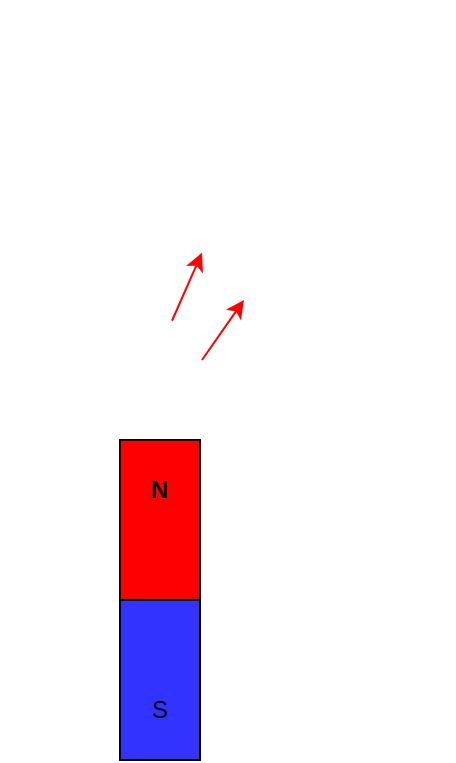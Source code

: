 <mxfile version="22.1.16" type="github">
  <diagram name="ページ1" id="8-KSTW8XwnM1iL-2TTt-">
    <mxGraphModel dx="1354" dy="607" grid="1" gridSize="10" guides="1" tooltips="1" connect="1" arrows="1" fold="1" page="1" pageScale="1" pageWidth="827" pageHeight="1169" math="0" shadow="0">
      <root>
        <mxCell id="0" />
        <mxCell id="1" parent="0" />
        <mxCell id="lap5nU4ZI23rlfs0sqlt-1" value="" style="rounded=0;whiteSpace=wrap;html=1;fillColor=#FF0000;" vertex="1" parent="1">
          <mxGeometry x="160" y="280" width="40" height="80" as="geometry" />
        </mxCell>
        <mxCell id="lap5nU4ZI23rlfs0sqlt-3" value="" style="rounded=0;whiteSpace=wrap;html=1;fillColor=#3333FF;" vertex="1" parent="1">
          <mxGeometry x="160" y="360" width="40" height="80" as="geometry" />
        </mxCell>
        <mxCell id="lap5nU4ZI23rlfs0sqlt-4" value="&lt;b&gt;N&lt;/b&gt;" style="text;html=1;strokeColor=none;fillColor=none;align=center;verticalAlign=middle;whiteSpace=wrap;rounded=0;" vertex="1" parent="1">
          <mxGeometry x="150" y="290" width="60" height="30" as="geometry" />
        </mxCell>
        <mxCell id="lap5nU4ZI23rlfs0sqlt-7" value="S" style="text;html=1;strokeColor=none;fillColor=none;align=center;verticalAlign=middle;whiteSpace=wrap;rounded=0;" vertex="1" parent="1">
          <mxGeometry x="150" y="400" width="60" height="30" as="geometry" />
        </mxCell>
        <mxCell id="lap5nU4ZI23rlfs0sqlt-15" value="" style="endArrow=classic;html=1;rounded=0;fillColor=#FF0000;strokeColor=#FF0000;" edge="1" parent="1">
          <mxGeometry width="50" height="50" relative="1" as="geometry">
            <mxPoint x="201" y="240" as="sourcePoint" />
            <mxPoint x="222" y="210" as="targetPoint" />
          </mxGeometry>
        </mxCell>
        <mxCell id="lap5nU4ZI23rlfs0sqlt-17" value="" style="endArrow=classic;html=1;rounded=0;fillColor=#FF0000;strokeColor=#FF0000;" edge="1" parent="1">
          <mxGeometry width="50" height="50" relative="1" as="geometry">
            <mxPoint x="186" y="220.38" as="sourcePoint" />
            <mxPoint x="201" y="186.38" as="targetPoint" />
          </mxGeometry>
        </mxCell>
        <mxCell id="lap5nU4ZI23rlfs0sqlt-18" value="" style="shape=image;verticalLabelPosition=bottom;labelBackgroundColor=default;verticalAlign=top;aspect=fixed;imageAspect=0;image=https://3.bp.blogspot.com/-8YetE9SnMGE/Wc8f4VngjUI/AAAAAAABHI0/UhnriN66HAgou3Y_MFCQVkIq-pUq8awAACLcBGAs/s450/royal_king_gyokuza.png;" vertex="1" parent="1">
          <mxGeometry x="100" y="60" width="91" height="127.57" as="geometry" />
        </mxCell>
        <mxCell id="lap5nU4ZI23rlfs0sqlt-19" value="" style="shape=image;verticalLabelPosition=bottom;labelBackgroundColor=default;verticalAlign=top;aspect=fixed;imageAspect=0;image=https://1.bp.blogspot.com/-usN-iZZsmqw/WaOeP1vtugI/AAAAAAABGLQ/V-aNgqm9DIUvdXHb1yy5Up-PD-O1jtOGgCLcBGAs/s400/royal_queen.png;" vertex="1" parent="1">
          <mxGeometry x="230" y="163.62" width="97" height="126.38" as="geometry" />
        </mxCell>
      </root>
    </mxGraphModel>
  </diagram>
</mxfile>

